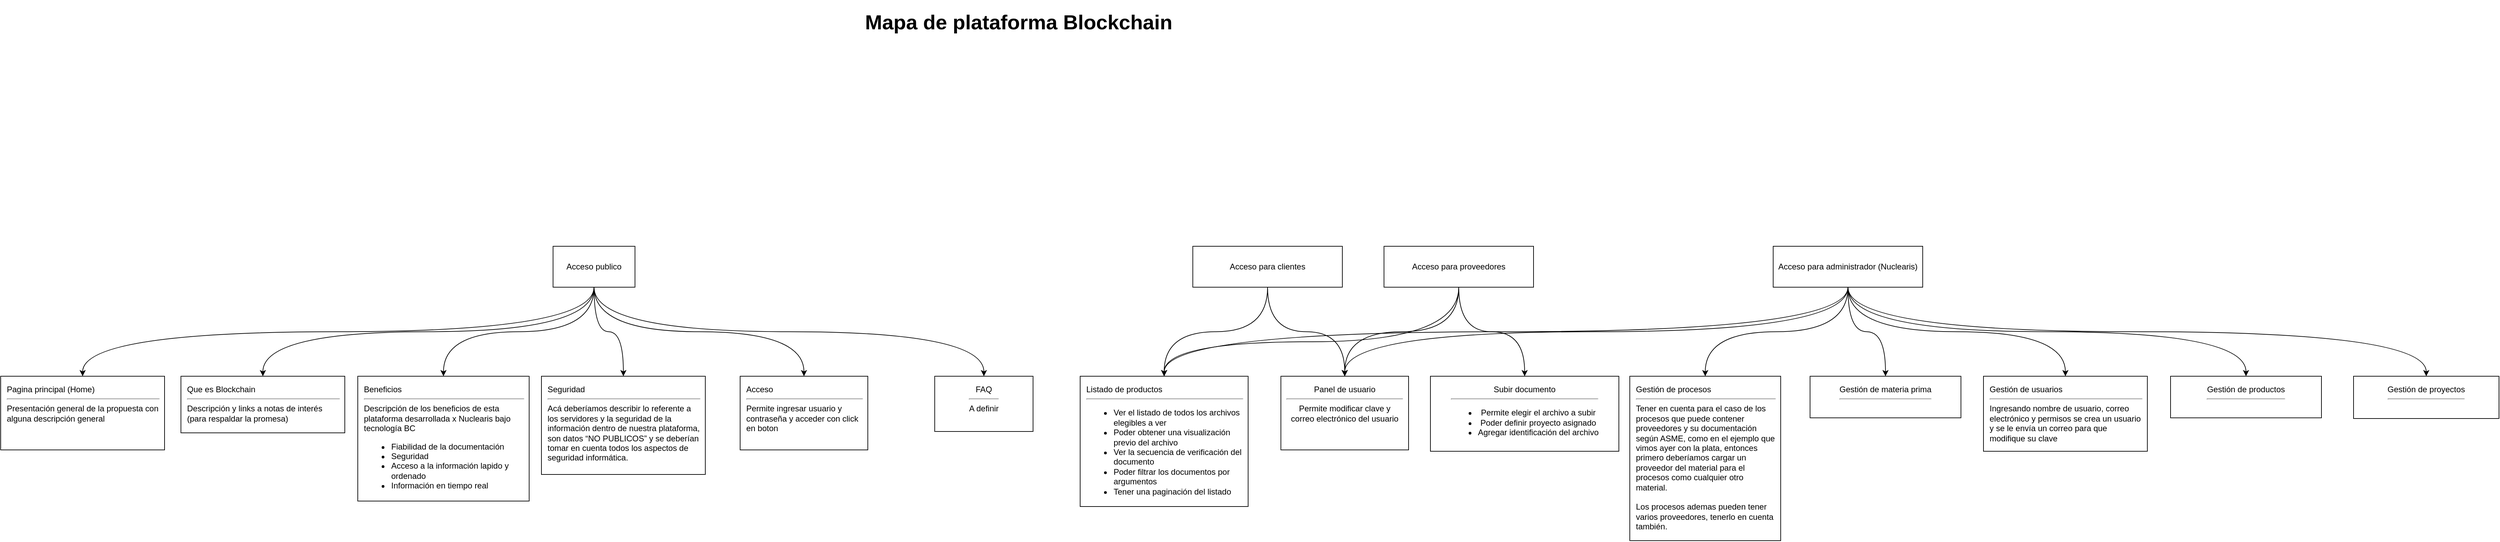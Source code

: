 <mxfile version="11.0.5" type="github"><diagram id="_AxoTdqo8SYUtWjBWsk5" name="Page-1"><mxGraphModel dx="3631" dy="1491" grid="1" gridSize="10" guides="1" tooltips="1" connect="1" arrows="1" fold="1" page="0" pageScale="1" pageWidth="1654" pageHeight="1169" math="0" shadow="0"><root><mxCell id="0"/><mxCell id="1" parent="0"/><mxCell id="wkEC6nh9VqOJvKF736Wf-2" value="Mapa de plataforma Blockchain" style="text;resizable=0;points=[];autosize=1;align=left;verticalAlign=top;spacingTop=0;fontSize=30;fontStyle=1;fontColor=#000000;html=1;rounded=0;shadow=0;comic=0;fillColor=none;spacing=10;aspect=fixed;" vertex="1" parent="1"><mxGeometry x="9.5" y="-51" width="450" height="60" as="geometry"/></mxCell><mxCell id="wkEC6nh9VqOJvKF736Wf-5" value="Pagina principal (Home)&lt;br&gt;&lt;hr&gt;&lt;span&gt;Presentación general de la propuesta con alguna descripción general&lt;br&gt;&lt;/span&gt;" style="rounded=0;whiteSpace=wrap;html=1;spacingLeft=7;spacingRight=7;verticalAlign=top;spacingTop=5;align=left;" vertex="1" parent="1"><mxGeometry x="-1246" y="500.5" width="240" height="108" as="geometry"/></mxCell><mxCell id="wkEC6nh9VqOJvKF736Wf-6" value="Acceso&lt;br&gt;&lt;hr&gt;Permite ingresar usuario y contraseña y acceder con click en boton" style="rounded=0;whiteSpace=wrap;html=1;spacingLeft=7;spacingRight=7;verticalAlign=top;spacingTop=5;align=left;" vertex="1" parent="1"><mxGeometry x="-163" y="500.5" width="187" height="108" as="geometry"/></mxCell><mxCell id="wkEC6nh9VqOJvKF736Wf-63" style="edgeStyle=orthogonalEdgeStyle;rounded=0;orthogonalLoop=1;jettySize=auto;html=1;exitX=0.5;exitY=1;exitDx=0;exitDy=0;entryX=0.5;entryY=0;entryDx=0;entryDy=0;fontSize=20;fontColor=#000000;curved=1;" edge="1" parent="1" source="wkEC6nh9VqOJvKF736Wf-9" target="wkEC6nh9VqOJvKF736Wf-5"><mxGeometry relative="1" as="geometry"/></mxCell><mxCell id="wkEC6nh9VqOJvKF736Wf-64" style="edgeStyle=orthogonalEdgeStyle;rounded=0;orthogonalLoop=1;jettySize=auto;html=1;exitX=0.5;exitY=1;exitDx=0;exitDy=0;entryX=0.5;entryY=0;entryDx=0;entryDy=0;fontSize=20;fontColor=#000000;curved=1;" edge="1" parent="1" source="wkEC6nh9VqOJvKF736Wf-9" target="wkEC6nh9VqOJvKF736Wf-37"><mxGeometry relative="1" as="geometry"/></mxCell><mxCell id="wkEC6nh9VqOJvKF736Wf-65" style="edgeStyle=orthogonalEdgeStyle;rounded=0;orthogonalLoop=1;jettySize=auto;html=1;exitX=0.5;exitY=1;exitDx=0;exitDy=0;entryX=0.5;entryY=0;entryDx=0;entryDy=0;fontSize=20;fontColor=#000000;curved=1;" edge="1" parent="1" source="wkEC6nh9VqOJvKF736Wf-9" target="wkEC6nh9VqOJvKF736Wf-23"><mxGeometry relative="1" as="geometry"/></mxCell><mxCell id="wkEC6nh9VqOJvKF736Wf-66" style="edgeStyle=orthogonalEdgeStyle;rounded=0;orthogonalLoop=1;jettySize=auto;html=1;exitX=0.5;exitY=1;exitDx=0;exitDy=0;fontSize=20;fontColor=#000000;curved=1;" edge="1" parent="1" source="wkEC6nh9VqOJvKF736Wf-9" target="wkEC6nh9VqOJvKF736Wf-33"><mxGeometry relative="1" as="geometry"/></mxCell><mxCell id="wkEC6nh9VqOJvKF736Wf-67" style="edgeStyle=orthogonalEdgeStyle;rounded=0;orthogonalLoop=1;jettySize=auto;html=1;exitX=0.5;exitY=1;exitDx=0;exitDy=0;entryX=0.5;entryY=0;entryDx=0;entryDy=0;fontSize=20;fontColor=#000000;curved=1;" edge="1" parent="1" source="wkEC6nh9VqOJvKF736Wf-9" target="wkEC6nh9VqOJvKF736Wf-6"><mxGeometry relative="1" as="geometry"/></mxCell><mxCell id="wkEC6nh9VqOJvKF736Wf-68" style="edgeStyle=orthogonalEdgeStyle;rounded=0;orthogonalLoop=1;jettySize=auto;html=1;exitX=0.5;exitY=1;exitDx=0;exitDy=0;entryX=0.5;entryY=0;entryDx=0;entryDy=0;fontSize=20;fontColor=#000000;curved=1;" edge="1" parent="1" source="wkEC6nh9VqOJvKF736Wf-9" target="wkEC6nh9VqOJvKF736Wf-35"><mxGeometry relative="1" as="geometry"/></mxCell><mxCell id="wkEC6nh9VqOJvKF736Wf-9" value="Acceso publico" style="rounded=0;whiteSpace=wrap;html=1;fontSize=12;" vertex="1" parent="1"><mxGeometry x="-437" y="310.0" width="120" height="60" as="geometry"/></mxCell><mxCell id="wkEC6nh9VqOJvKF736Wf-11" value="Listado de productos&lt;br&gt;&lt;hr&gt;&lt;ul&gt;&lt;li&gt;Ver el listado de todos los archivos elegibles a ver&lt;/li&gt;&lt;li&gt;Poder obtener una visualización previo del archivo&lt;/li&gt;&lt;li&gt;Ver la secuencia de verificación del documento&lt;/li&gt;&lt;li&gt;Poder filtrar los documentos por argumentos&lt;/li&gt;&lt;li&gt;Tener una paginación del listado&lt;/li&gt;&lt;/ul&gt;" style="rounded=0;whiteSpace=wrap;html=1;spacingLeft=7;spacingRight=7;verticalAlign=top;spacingTop=5;align=left;" vertex="1" parent="1"><mxGeometry x="335" y="500.5" width="246" height="191" as="geometry"/></mxCell><mxCell id="wkEC6nh9VqOJvKF736Wf-17" value="Panel de usuario&lt;br&gt;&lt;hr&gt;Permite modificar clave y correo electrónico del usuario" style="rounded=0;whiteSpace=wrap;html=1;spacingLeft=7;spacingRight=7;verticalAlign=top;spacingTop=5;" vertex="1" parent="1"><mxGeometry x="629" y="500.5" width="187" height="108" as="geometry"/></mxCell><mxCell id="wkEC6nh9VqOJvKF736Wf-21" value="Gestión de usuarios&lt;br&gt;&lt;hr&gt;Ingresando nombre de usuario, correo electrónico y permisos se crea un usuario y se le envía un correo para que modifique su clave" style="rounded=0;whiteSpace=wrap;html=1;spacingLeft=7;spacingRight=7;verticalAlign=top;spacingTop=5;align=left;" vertex="1" parent="1"><mxGeometry x="1658" y="500.5" width="240" height="110" as="geometry"/></mxCell><mxCell id="wkEC6nh9VqOJvKF736Wf-23" value="Beneficios&lt;br&gt;&lt;hr&gt;&lt;span&gt;Descripción de los beneficios de esta plataforma desarrollada x Nuclearis bajo tecnología BC&lt;br&gt;&lt;ul&gt;&lt;li&gt;&lt;span&gt;Fiabilidad de la documentación&lt;/span&gt;&lt;/li&gt;&lt;li&gt;Seguridad&lt;/li&gt;&lt;li&gt;Acceso a la información lapido y ordenado&lt;/li&gt;&lt;li&gt;Información en tiempo real&lt;/li&gt;&lt;/ul&gt;&lt;/span&gt;" style="rounded=0;whiteSpace=wrap;html=1;spacingLeft=7;spacingRight=7;verticalAlign=top;spacingTop=5;align=left;" vertex="1" parent="1"><mxGeometry x="-723" y="500.5" width="251" height="183" as="geometry"/></mxCell><mxCell id="wkEC6nh9VqOJvKF736Wf-69" style="edgeStyle=orthogonalEdgeStyle;rounded=0;orthogonalLoop=1;jettySize=auto;html=1;exitX=0.5;exitY=1;exitDx=0;exitDy=0;fontSize=20;fontColor=#000000;curved=1;" edge="1" parent="1" source="wkEC6nh9VqOJvKF736Wf-25" target="wkEC6nh9VqOJvKF736Wf-11"><mxGeometry relative="1" as="geometry"/></mxCell><mxCell id="wkEC6nh9VqOJvKF736Wf-75" style="edgeStyle=orthogonalEdgeStyle;rounded=0;orthogonalLoop=1;jettySize=auto;html=1;exitX=0.5;exitY=1;exitDx=0;exitDy=0;entryX=0.5;entryY=0;entryDx=0;entryDy=0;fontSize=20;fontColor=#000000;curved=1;" edge="1" parent="1" source="wkEC6nh9VqOJvKF736Wf-25" target="wkEC6nh9VqOJvKF736Wf-17"><mxGeometry relative="1" as="geometry"/></mxCell><mxCell id="wkEC6nh9VqOJvKF736Wf-25" value="Acceso para clientes" style="rounded=0;whiteSpace=wrap;html=1;fontSize=12;" vertex="1" parent="1"><mxGeometry x="500" y="310" width="219" height="60" as="geometry"/></mxCell><mxCell id="wkEC6nh9VqOJvKF736Wf-33" value="Seguridad&lt;br&gt;&lt;hr&gt;&lt;span&gt;&lt;div&gt;Acá deberíamos describir lo referente a los servidores y la seguridad de la información dentro de nuestra plataforma, son datos “NO PUBLICOS” y se deberían tomar en cuenta todos los aspectos de seguridad informática.&lt;/div&gt;&lt;div&gt;&lt;br&gt;&lt;/div&gt;&lt;/span&gt;" style="rounded=0;whiteSpace=wrap;html=1;spacingLeft=7;spacingRight=7;verticalAlign=top;spacingTop=5;align=left;" vertex="1" parent="1"><mxGeometry x="-454" y="500.5" width="240" height="144" as="geometry"/></mxCell><mxCell id="wkEC6nh9VqOJvKF736Wf-35" value="FAQ&lt;br&gt;&lt;hr&gt;&lt;span&gt;&lt;div&gt;A definir&lt;/div&gt;&lt;div&gt;&lt;br&gt;&lt;/div&gt;&lt;/span&gt;" style="rounded=0;whiteSpace=wrap;html=1;spacingLeft=7;spacingRight=7;verticalAlign=top;spacingTop=5;align=center;" vertex="1" parent="1"><mxGeometry x="122" y="500.5" width="144" height="81" as="geometry"/></mxCell><mxCell id="wkEC6nh9VqOJvKF736Wf-37" value="Que es Blockchain&lt;br&gt;&lt;hr&gt;&lt;span&gt;&lt;div&gt;&lt;div&gt;Descripción y links a notas de interés (para respaldar la promesa)&lt;/div&gt;&lt;/div&gt;&lt;div&gt;&lt;br&gt;&lt;/div&gt;&lt;div&gt;&lt;br&gt;&lt;/div&gt;&lt;/span&gt;" style="rounded=0;whiteSpace=wrap;html=1;spacingLeft=7;spacingRight=7;verticalAlign=top;spacingTop=5;align=left;" vertex="1" parent="1"><mxGeometry x="-982" y="500.5" width="240" height="83" as="geometry"/></mxCell><mxCell id="wkEC6nh9VqOJvKF736Wf-39" value="Gestión de productos&lt;br&gt;&lt;hr&gt;" style="rounded=0;whiteSpace=wrap;html=1;spacingLeft=7;spacingRight=7;verticalAlign=top;spacingTop=5;align=center;" vertex="1" parent="1"><mxGeometry x="1932" y="500.5" width="221" height="61" as="geometry"/></mxCell><mxCell id="wkEC6nh9VqOJvKF736Wf-41" value="Gestión de proyectos&lt;br&gt;&lt;hr&gt;" style="rounded=0;whiteSpace=wrap;html=1;spacingLeft=7;spacingRight=7;verticalAlign=top;spacingTop=5;align=center;" vertex="1" parent="1"><mxGeometry x="2200" y="500.5" width="213" height="62" as="geometry"/></mxCell><mxCell id="wkEC6nh9VqOJvKF736Wf-43" value="Gestión de procesos&lt;br&gt;&lt;hr&gt;Tener en cuenta para el caso de los procesos que puede contener proveedores y su documentación según ASME, como en el ejemplo que vimos ayer con la plata, entonces primero deberíamos cargar un proveedor del material para el procesos como cualquier otro material.&amp;nbsp;&lt;div&gt;&lt;span style=&quot;white-space: pre&quot;&gt;&#9;&lt;/span&gt;&lt;/div&gt;&lt;div&gt;Los procesos ademas pueden tener varios proveedores, tenerlo en cuenta también.&lt;/div&gt;&lt;div&gt;&lt;br&gt;&lt;/div&gt;" style="rounded=0;whiteSpace=wrap;html=1;spacingLeft=7;spacingRight=7;verticalAlign=top;spacingTop=5;align=left;" vertex="1" parent="1"><mxGeometry x="1140" y="500.5" width="221" height="241" as="geometry"/></mxCell><mxCell id="wkEC6nh9VqOJvKF736Wf-45" value="Subir documento&lt;br&gt;&lt;hr&gt;&lt;ul&gt;&lt;li&gt;Permite elegir el archivo a subir&lt;/li&gt;&lt;li&gt;Poder definir proyecto asignado&lt;/li&gt;&lt;li&gt;Agregar identificación del archivo&lt;/li&gt;&lt;/ul&gt;" style="rounded=0;whiteSpace=wrap;html=1;spacingLeft=7;spacingRight=7;verticalAlign=top;spacingTop=5;" vertex="1" parent="1"><mxGeometry x="848" y="500.5" width="276" height="110" as="geometry"/></mxCell><mxCell id="wkEC6nh9VqOJvKF736Wf-73" style="edgeStyle=orthogonalEdgeStyle;rounded=0;orthogonalLoop=1;jettySize=auto;html=1;exitX=0.5;exitY=1;exitDx=0;exitDy=0;entryX=0.5;entryY=0;entryDx=0;entryDy=0;fontSize=20;fontColor=#000000;curved=1;" edge="1" parent="1" source="wkEC6nh9VqOJvKF736Wf-53" target="wkEC6nh9VqOJvKF736Wf-11"><mxGeometry relative="1" as="geometry"><Array as="points"><mxPoint x="889" y="450"/><mxPoint x="458" y="450"/></Array></mxGeometry></mxCell><mxCell id="wkEC6nh9VqOJvKF736Wf-74" style="edgeStyle=orthogonalEdgeStyle;rounded=0;orthogonalLoop=1;jettySize=auto;html=1;exitX=0.5;exitY=1;exitDx=0;exitDy=0;entryX=0.5;entryY=0;entryDx=0;entryDy=0;fontSize=20;fontColor=#000000;curved=1;" edge="1" parent="1" source="wkEC6nh9VqOJvKF736Wf-53" target="wkEC6nh9VqOJvKF736Wf-45"><mxGeometry relative="1" as="geometry"/></mxCell><mxCell id="wkEC6nh9VqOJvKF736Wf-76" style="edgeStyle=orthogonalEdgeStyle;rounded=0;orthogonalLoop=1;jettySize=auto;html=1;exitX=0.5;exitY=1;exitDx=0;exitDy=0;entryX=0.5;entryY=0;entryDx=0;entryDy=0;fontSize=20;fontColor=#000000;curved=1;" edge="1" parent="1" source="wkEC6nh9VqOJvKF736Wf-53" target="wkEC6nh9VqOJvKF736Wf-17"><mxGeometry relative="1" as="geometry"/></mxCell><mxCell id="wkEC6nh9VqOJvKF736Wf-53" value="Acceso para proveedores" style="rounded=0;whiteSpace=wrap;html=1;fontSize=12;" vertex="1" parent="1"><mxGeometry x="780" y="310" width="219" height="60" as="geometry"/></mxCell><mxCell id="wkEC6nh9VqOJvKF736Wf-54" value="Gestión de materia prima&lt;br&gt;&lt;hr&gt;" style="rounded=0;whiteSpace=wrap;html=1;spacingLeft=7;spacingRight=7;verticalAlign=top;spacingTop=5;align=center;" vertex="1" parent="1"><mxGeometry x="1404" y="500.5" width="221" height="61" as="geometry"/></mxCell><mxCell id="wkEC6nh9VqOJvKF736Wf-78" style="edgeStyle=orthogonalEdgeStyle;rounded=0;orthogonalLoop=1;jettySize=auto;html=1;exitX=0.5;exitY=1;exitDx=0;exitDy=0;entryX=0.5;entryY=0;entryDx=0;entryDy=0;fontSize=20;fontColor=#000000;curved=1;" edge="1" parent="1" source="wkEC6nh9VqOJvKF736Wf-77" target="wkEC6nh9VqOJvKF736Wf-41"><mxGeometry relative="1" as="geometry"/></mxCell><mxCell id="wkEC6nh9VqOJvKF736Wf-79" style="edgeStyle=orthogonalEdgeStyle;rounded=0;orthogonalLoop=1;jettySize=auto;html=1;exitX=0.5;exitY=1;exitDx=0;exitDy=0;entryX=0.5;entryY=0;entryDx=0;entryDy=0;fontSize=20;fontColor=#000000;curved=1;" edge="1" parent="1" source="wkEC6nh9VqOJvKF736Wf-77" target="wkEC6nh9VqOJvKF736Wf-39"><mxGeometry relative="1" as="geometry"/></mxCell><mxCell id="wkEC6nh9VqOJvKF736Wf-80" style="edgeStyle=orthogonalEdgeStyle;rounded=0;orthogonalLoop=1;jettySize=auto;html=1;exitX=0.5;exitY=1;exitDx=0;exitDy=0;entryX=0.5;entryY=0;entryDx=0;entryDy=0;fontSize=20;fontColor=#000000;curved=1;" edge="1" parent="1" source="wkEC6nh9VqOJvKF736Wf-77" target="wkEC6nh9VqOJvKF736Wf-21"><mxGeometry relative="1" as="geometry"/></mxCell><mxCell id="wkEC6nh9VqOJvKF736Wf-81" style="edgeStyle=orthogonalEdgeStyle;rounded=0;orthogonalLoop=1;jettySize=auto;html=1;exitX=0.5;exitY=1;exitDx=0;exitDy=0;entryX=0.5;entryY=0;entryDx=0;entryDy=0;fontSize=20;fontColor=#000000;curved=1;" edge="1" parent="1" source="wkEC6nh9VqOJvKF736Wf-77" target="wkEC6nh9VqOJvKF736Wf-54"><mxGeometry relative="1" as="geometry"/></mxCell><mxCell id="wkEC6nh9VqOJvKF736Wf-82" style="edgeStyle=orthogonalEdgeStyle;rounded=0;orthogonalLoop=1;jettySize=auto;html=1;exitX=0.5;exitY=1;exitDx=0;exitDy=0;entryX=0.5;entryY=0;entryDx=0;entryDy=0;fontSize=20;fontColor=#000000;elbow=vertical;curved=1;" edge="1" parent="1" source="wkEC6nh9VqOJvKF736Wf-77" target="wkEC6nh9VqOJvKF736Wf-43"><mxGeometry relative="1" as="geometry"/></mxCell><mxCell id="wkEC6nh9VqOJvKF736Wf-83" style="edgeStyle=orthogonalEdgeStyle;curved=1;rounded=0;orthogonalLoop=1;jettySize=auto;html=1;exitX=0.5;exitY=1;exitDx=0;exitDy=0;entryX=0.5;entryY=0;entryDx=0;entryDy=0;fontSize=20;fontColor=#000000;" edge="1" parent="1" source="wkEC6nh9VqOJvKF736Wf-77" target="wkEC6nh9VqOJvKF736Wf-17"><mxGeometry relative="1" as="geometry"/></mxCell><mxCell id="wkEC6nh9VqOJvKF736Wf-84" style="edgeStyle=orthogonalEdgeStyle;curved=1;rounded=0;orthogonalLoop=1;jettySize=auto;html=1;exitX=0.5;exitY=1;exitDx=0;exitDy=0;entryX=0.5;entryY=0;entryDx=0;entryDy=0;fontSize=20;fontColor=#000000;" edge="1" parent="1" source="wkEC6nh9VqOJvKF736Wf-77" target="wkEC6nh9VqOJvKF736Wf-11"><mxGeometry relative="1" as="geometry"/></mxCell><mxCell id="wkEC6nh9VqOJvKF736Wf-77" value="Acceso para administrador (Nuclearis)" style="rounded=0;whiteSpace=wrap;html=1;fontSize=12;" vertex="1" parent="1"><mxGeometry x="1350" y="310" width="219" height="60" as="geometry"/></mxCell></root></mxGraphModel></diagram></mxfile>